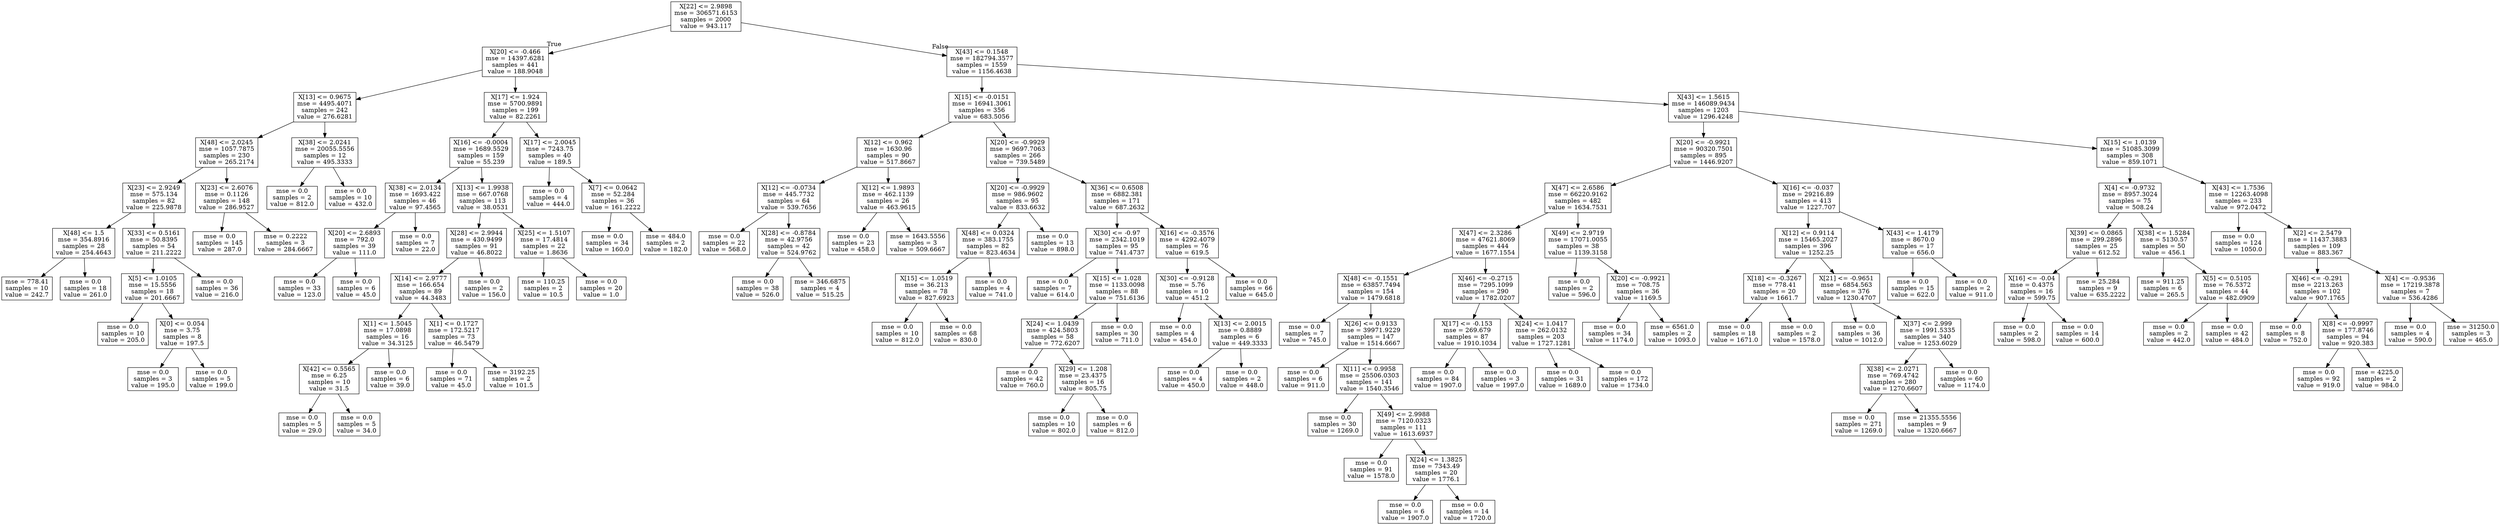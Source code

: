 digraph Tree {
node [shape=box] ;
0 [label="X[22] <= 2.9898\nmse = 306571.6153\nsamples = 2000\nvalue = 943.117"] ;
1 [label="X[20] <= -0.466\nmse = 14397.6281\nsamples = 441\nvalue = 188.9048"] ;
0 -> 1 [labeldistance=2.5, labelangle=45, headlabel="True"] ;
2 [label="X[13] <= 0.9675\nmse = 4495.4071\nsamples = 242\nvalue = 276.6281"] ;
1 -> 2 ;
3 [label="X[48] <= 2.0245\nmse = 1057.7875\nsamples = 230\nvalue = 265.2174"] ;
2 -> 3 ;
4 [label="X[23] <= 2.9249\nmse = 575.134\nsamples = 82\nvalue = 225.9878"] ;
3 -> 4 ;
5 [label="X[48] <= 1.5\nmse = 354.8916\nsamples = 28\nvalue = 254.4643"] ;
4 -> 5 ;
6 [label="mse = 778.41\nsamples = 10\nvalue = 242.7"] ;
5 -> 6 ;
7 [label="mse = 0.0\nsamples = 18\nvalue = 261.0"] ;
5 -> 7 ;
8 [label="X[33] <= 0.5161\nmse = 50.8395\nsamples = 54\nvalue = 211.2222"] ;
4 -> 8 ;
9 [label="X[5] <= 1.0105\nmse = 15.5556\nsamples = 18\nvalue = 201.6667"] ;
8 -> 9 ;
10 [label="mse = 0.0\nsamples = 10\nvalue = 205.0"] ;
9 -> 10 ;
11 [label="X[0] <= 0.054\nmse = 3.75\nsamples = 8\nvalue = 197.5"] ;
9 -> 11 ;
12 [label="mse = 0.0\nsamples = 3\nvalue = 195.0"] ;
11 -> 12 ;
13 [label="mse = 0.0\nsamples = 5\nvalue = 199.0"] ;
11 -> 13 ;
14 [label="mse = 0.0\nsamples = 36\nvalue = 216.0"] ;
8 -> 14 ;
15 [label="X[23] <= 2.6076\nmse = 0.1126\nsamples = 148\nvalue = 286.9527"] ;
3 -> 15 ;
16 [label="mse = 0.0\nsamples = 145\nvalue = 287.0"] ;
15 -> 16 ;
17 [label="mse = 0.2222\nsamples = 3\nvalue = 284.6667"] ;
15 -> 17 ;
18 [label="X[38] <= 2.0241\nmse = 20055.5556\nsamples = 12\nvalue = 495.3333"] ;
2 -> 18 ;
19 [label="mse = 0.0\nsamples = 2\nvalue = 812.0"] ;
18 -> 19 ;
20 [label="mse = 0.0\nsamples = 10\nvalue = 432.0"] ;
18 -> 20 ;
21 [label="X[17] <= 1.924\nmse = 5700.9891\nsamples = 199\nvalue = 82.2261"] ;
1 -> 21 ;
22 [label="X[16] <= -0.0004\nmse = 1689.5529\nsamples = 159\nvalue = 55.239"] ;
21 -> 22 ;
23 [label="X[38] <= 2.0134\nmse = 1693.422\nsamples = 46\nvalue = 97.4565"] ;
22 -> 23 ;
24 [label="X[20] <= 2.6893\nmse = 792.0\nsamples = 39\nvalue = 111.0"] ;
23 -> 24 ;
25 [label="mse = 0.0\nsamples = 33\nvalue = 123.0"] ;
24 -> 25 ;
26 [label="mse = 0.0\nsamples = 6\nvalue = 45.0"] ;
24 -> 26 ;
27 [label="mse = 0.0\nsamples = 7\nvalue = 22.0"] ;
23 -> 27 ;
28 [label="X[13] <= 1.9938\nmse = 667.0768\nsamples = 113\nvalue = 38.0531"] ;
22 -> 28 ;
29 [label="X[28] <= 2.9944\nmse = 430.9499\nsamples = 91\nvalue = 46.8022"] ;
28 -> 29 ;
30 [label="X[14] <= 2.9777\nmse = 166.654\nsamples = 89\nvalue = 44.3483"] ;
29 -> 30 ;
31 [label="X[1] <= 1.5045\nmse = 17.0898\nsamples = 16\nvalue = 34.3125"] ;
30 -> 31 ;
32 [label="X[42] <= 0.5565\nmse = 6.25\nsamples = 10\nvalue = 31.5"] ;
31 -> 32 ;
33 [label="mse = 0.0\nsamples = 5\nvalue = 29.0"] ;
32 -> 33 ;
34 [label="mse = 0.0\nsamples = 5\nvalue = 34.0"] ;
32 -> 34 ;
35 [label="mse = 0.0\nsamples = 6\nvalue = 39.0"] ;
31 -> 35 ;
36 [label="X[1] <= 0.1727\nmse = 172.5217\nsamples = 73\nvalue = 46.5479"] ;
30 -> 36 ;
37 [label="mse = 0.0\nsamples = 71\nvalue = 45.0"] ;
36 -> 37 ;
38 [label="mse = 3192.25\nsamples = 2\nvalue = 101.5"] ;
36 -> 38 ;
39 [label="mse = 0.0\nsamples = 2\nvalue = 156.0"] ;
29 -> 39 ;
40 [label="X[25] <= 1.5107\nmse = 17.4814\nsamples = 22\nvalue = 1.8636"] ;
28 -> 40 ;
41 [label="mse = 110.25\nsamples = 2\nvalue = 10.5"] ;
40 -> 41 ;
42 [label="mse = 0.0\nsamples = 20\nvalue = 1.0"] ;
40 -> 42 ;
43 [label="X[17] <= 2.0045\nmse = 7243.75\nsamples = 40\nvalue = 189.5"] ;
21 -> 43 ;
44 [label="mse = 0.0\nsamples = 4\nvalue = 444.0"] ;
43 -> 44 ;
45 [label="X[7] <= 0.0642\nmse = 52.284\nsamples = 36\nvalue = 161.2222"] ;
43 -> 45 ;
46 [label="mse = 0.0\nsamples = 34\nvalue = 160.0"] ;
45 -> 46 ;
47 [label="mse = 484.0\nsamples = 2\nvalue = 182.0"] ;
45 -> 47 ;
48 [label="X[43] <= 0.1548\nmse = 182794.3577\nsamples = 1559\nvalue = 1156.4638"] ;
0 -> 48 [labeldistance=2.5, labelangle=-45, headlabel="False"] ;
49 [label="X[15] <= -0.0151\nmse = 16941.3061\nsamples = 356\nvalue = 683.5056"] ;
48 -> 49 ;
50 [label="X[12] <= 0.962\nmse = 1630.96\nsamples = 90\nvalue = 517.8667"] ;
49 -> 50 ;
51 [label="X[12] <= -0.0734\nmse = 445.7732\nsamples = 64\nvalue = 539.7656"] ;
50 -> 51 ;
52 [label="mse = 0.0\nsamples = 22\nvalue = 568.0"] ;
51 -> 52 ;
53 [label="X[28] <= -0.8784\nmse = 42.9756\nsamples = 42\nvalue = 524.9762"] ;
51 -> 53 ;
54 [label="mse = 0.0\nsamples = 38\nvalue = 526.0"] ;
53 -> 54 ;
55 [label="mse = 346.6875\nsamples = 4\nvalue = 515.25"] ;
53 -> 55 ;
56 [label="X[12] <= 1.9893\nmse = 462.1139\nsamples = 26\nvalue = 463.9615"] ;
50 -> 56 ;
57 [label="mse = 0.0\nsamples = 23\nvalue = 458.0"] ;
56 -> 57 ;
58 [label="mse = 1643.5556\nsamples = 3\nvalue = 509.6667"] ;
56 -> 58 ;
59 [label="X[20] <= -0.9929\nmse = 9697.7063\nsamples = 266\nvalue = 739.5489"] ;
49 -> 59 ;
60 [label="X[20] <= -0.9929\nmse = 986.9602\nsamples = 95\nvalue = 833.6632"] ;
59 -> 60 ;
61 [label="X[48] <= 0.0324\nmse = 383.1755\nsamples = 82\nvalue = 823.4634"] ;
60 -> 61 ;
62 [label="X[15] <= 1.0519\nmse = 36.213\nsamples = 78\nvalue = 827.6923"] ;
61 -> 62 ;
63 [label="mse = 0.0\nsamples = 10\nvalue = 812.0"] ;
62 -> 63 ;
64 [label="mse = 0.0\nsamples = 68\nvalue = 830.0"] ;
62 -> 64 ;
65 [label="mse = 0.0\nsamples = 4\nvalue = 741.0"] ;
61 -> 65 ;
66 [label="mse = 0.0\nsamples = 13\nvalue = 898.0"] ;
60 -> 66 ;
67 [label="X[36] <= 0.6508\nmse = 6882.381\nsamples = 171\nvalue = 687.2632"] ;
59 -> 67 ;
68 [label="X[30] <= -0.97\nmse = 2342.1019\nsamples = 95\nvalue = 741.4737"] ;
67 -> 68 ;
69 [label="mse = 0.0\nsamples = 7\nvalue = 614.0"] ;
68 -> 69 ;
70 [label="X[15] <= 1.028\nmse = 1133.0098\nsamples = 88\nvalue = 751.6136"] ;
68 -> 70 ;
71 [label="X[24] <= 1.0439\nmse = 424.5803\nsamples = 58\nvalue = 772.6207"] ;
70 -> 71 ;
72 [label="mse = 0.0\nsamples = 42\nvalue = 760.0"] ;
71 -> 72 ;
73 [label="X[29] <= 1.208\nmse = 23.4375\nsamples = 16\nvalue = 805.75"] ;
71 -> 73 ;
74 [label="mse = 0.0\nsamples = 10\nvalue = 802.0"] ;
73 -> 74 ;
75 [label="mse = 0.0\nsamples = 6\nvalue = 812.0"] ;
73 -> 75 ;
76 [label="mse = 0.0\nsamples = 30\nvalue = 711.0"] ;
70 -> 76 ;
77 [label="X[16] <= -0.3576\nmse = 4292.4079\nsamples = 76\nvalue = 619.5"] ;
67 -> 77 ;
78 [label="X[30] <= -0.9128\nmse = 5.76\nsamples = 10\nvalue = 451.2"] ;
77 -> 78 ;
79 [label="mse = 0.0\nsamples = 4\nvalue = 454.0"] ;
78 -> 79 ;
80 [label="X[13] <= 2.0015\nmse = 0.8889\nsamples = 6\nvalue = 449.3333"] ;
78 -> 80 ;
81 [label="mse = 0.0\nsamples = 4\nvalue = 450.0"] ;
80 -> 81 ;
82 [label="mse = 0.0\nsamples = 2\nvalue = 448.0"] ;
80 -> 82 ;
83 [label="mse = 0.0\nsamples = 66\nvalue = 645.0"] ;
77 -> 83 ;
84 [label="X[43] <= 1.5615\nmse = 146089.9434\nsamples = 1203\nvalue = 1296.4248"] ;
48 -> 84 ;
85 [label="X[20] <= -0.9921\nmse = 90320.7501\nsamples = 895\nvalue = 1446.9207"] ;
84 -> 85 ;
86 [label="X[47] <= 2.6586\nmse = 66220.9162\nsamples = 482\nvalue = 1634.7531"] ;
85 -> 86 ;
87 [label="X[47] <= 2.3286\nmse = 47621.8069\nsamples = 444\nvalue = 1677.1554"] ;
86 -> 87 ;
88 [label="X[48] <= -0.1551\nmse = 63857.7494\nsamples = 154\nvalue = 1479.6818"] ;
87 -> 88 ;
89 [label="mse = 0.0\nsamples = 7\nvalue = 745.0"] ;
88 -> 89 ;
90 [label="X[26] <= 0.9133\nmse = 39971.9229\nsamples = 147\nvalue = 1514.6667"] ;
88 -> 90 ;
91 [label="mse = 0.0\nsamples = 6\nvalue = 911.0"] ;
90 -> 91 ;
92 [label="X[11] <= 0.9958\nmse = 25506.0303\nsamples = 141\nvalue = 1540.3546"] ;
90 -> 92 ;
93 [label="mse = 0.0\nsamples = 30\nvalue = 1269.0"] ;
92 -> 93 ;
94 [label="X[49] <= 2.9988\nmse = 7120.0323\nsamples = 111\nvalue = 1613.6937"] ;
92 -> 94 ;
95 [label="mse = 0.0\nsamples = 91\nvalue = 1578.0"] ;
94 -> 95 ;
96 [label="X[24] <= 1.3825\nmse = 7343.49\nsamples = 20\nvalue = 1776.1"] ;
94 -> 96 ;
97 [label="mse = 0.0\nsamples = 6\nvalue = 1907.0"] ;
96 -> 97 ;
98 [label="mse = 0.0\nsamples = 14\nvalue = 1720.0"] ;
96 -> 98 ;
99 [label="X[46] <= -0.2715\nmse = 7295.1099\nsamples = 290\nvalue = 1782.0207"] ;
87 -> 99 ;
100 [label="X[17] <= -0.153\nmse = 269.679\nsamples = 87\nvalue = 1910.1034"] ;
99 -> 100 ;
101 [label="mse = 0.0\nsamples = 84\nvalue = 1907.0"] ;
100 -> 101 ;
102 [label="mse = 0.0\nsamples = 3\nvalue = 1997.0"] ;
100 -> 102 ;
103 [label="X[24] <= 1.0417\nmse = 262.0132\nsamples = 203\nvalue = 1727.1281"] ;
99 -> 103 ;
104 [label="mse = 0.0\nsamples = 31\nvalue = 1689.0"] ;
103 -> 104 ;
105 [label="mse = 0.0\nsamples = 172\nvalue = 1734.0"] ;
103 -> 105 ;
106 [label="X[49] <= 2.9719\nmse = 17071.0055\nsamples = 38\nvalue = 1139.3158"] ;
86 -> 106 ;
107 [label="mse = 0.0\nsamples = 2\nvalue = 596.0"] ;
106 -> 107 ;
108 [label="X[20] <= -0.9921\nmse = 708.75\nsamples = 36\nvalue = 1169.5"] ;
106 -> 108 ;
109 [label="mse = 0.0\nsamples = 34\nvalue = 1174.0"] ;
108 -> 109 ;
110 [label="mse = 6561.0\nsamples = 2\nvalue = 1093.0"] ;
108 -> 110 ;
111 [label="X[16] <= -0.037\nmse = 29216.89\nsamples = 413\nvalue = 1227.707"] ;
85 -> 111 ;
112 [label="X[12] <= 0.9114\nmse = 15465.2027\nsamples = 396\nvalue = 1252.25"] ;
111 -> 112 ;
113 [label="X[18] <= -0.3267\nmse = 778.41\nsamples = 20\nvalue = 1661.7"] ;
112 -> 113 ;
114 [label="mse = 0.0\nsamples = 18\nvalue = 1671.0"] ;
113 -> 114 ;
115 [label="mse = 0.0\nsamples = 2\nvalue = 1578.0"] ;
113 -> 115 ;
116 [label="X[21] <= -0.9651\nmse = 6854.563\nsamples = 376\nvalue = 1230.4707"] ;
112 -> 116 ;
117 [label="mse = 0.0\nsamples = 36\nvalue = 1012.0"] ;
116 -> 117 ;
118 [label="X[37] <= 2.999\nmse = 1991.5335\nsamples = 340\nvalue = 1253.6029"] ;
116 -> 118 ;
119 [label="X[38] <= 2.0271\nmse = 769.4742\nsamples = 280\nvalue = 1270.6607"] ;
118 -> 119 ;
120 [label="mse = 0.0\nsamples = 271\nvalue = 1269.0"] ;
119 -> 120 ;
121 [label="mse = 21355.5556\nsamples = 9\nvalue = 1320.6667"] ;
119 -> 121 ;
122 [label="mse = 0.0\nsamples = 60\nvalue = 1174.0"] ;
118 -> 122 ;
123 [label="X[43] <= 1.4179\nmse = 8670.0\nsamples = 17\nvalue = 656.0"] ;
111 -> 123 ;
124 [label="mse = 0.0\nsamples = 15\nvalue = 622.0"] ;
123 -> 124 ;
125 [label="mse = 0.0\nsamples = 2\nvalue = 911.0"] ;
123 -> 125 ;
126 [label="X[15] <= 1.0139\nmse = 51085.3099\nsamples = 308\nvalue = 859.1071"] ;
84 -> 126 ;
127 [label="X[4] <= -0.9732\nmse = 8957.3024\nsamples = 75\nvalue = 508.24"] ;
126 -> 127 ;
128 [label="X[39] <= 0.0865\nmse = 299.2896\nsamples = 25\nvalue = 612.52"] ;
127 -> 128 ;
129 [label="X[16] <= -0.04\nmse = 0.4375\nsamples = 16\nvalue = 599.75"] ;
128 -> 129 ;
130 [label="mse = 0.0\nsamples = 2\nvalue = 598.0"] ;
129 -> 130 ;
131 [label="mse = 0.0\nsamples = 14\nvalue = 600.0"] ;
129 -> 131 ;
132 [label="mse = 25.284\nsamples = 9\nvalue = 635.2222"] ;
128 -> 132 ;
133 [label="X[38] <= 1.5284\nmse = 5130.57\nsamples = 50\nvalue = 456.1"] ;
127 -> 133 ;
134 [label="mse = 911.25\nsamples = 6\nvalue = 265.5"] ;
133 -> 134 ;
135 [label="X[5] <= 0.5105\nmse = 76.5372\nsamples = 44\nvalue = 482.0909"] ;
133 -> 135 ;
136 [label="mse = 0.0\nsamples = 2\nvalue = 442.0"] ;
135 -> 136 ;
137 [label="mse = 0.0\nsamples = 42\nvalue = 484.0"] ;
135 -> 137 ;
138 [label="X[43] <= 1.7536\nmse = 12263.4098\nsamples = 233\nvalue = 972.0472"] ;
126 -> 138 ;
139 [label="mse = 0.0\nsamples = 124\nvalue = 1050.0"] ;
138 -> 139 ;
140 [label="X[2] <= 2.5479\nmse = 11437.3883\nsamples = 109\nvalue = 883.367"] ;
138 -> 140 ;
141 [label="X[46] <= -0.291\nmse = 2213.263\nsamples = 102\nvalue = 907.1765"] ;
140 -> 141 ;
142 [label="mse = 0.0\nsamples = 8\nvalue = 752.0"] ;
141 -> 142 ;
143 [label="X[8] <= -0.9997\nmse = 177.8746\nsamples = 94\nvalue = 920.383"] ;
141 -> 143 ;
144 [label="mse = 0.0\nsamples = 92\nvalue = 919.0"] ;
143 -> 144 ;
145 [label="mse = 4225.0\nsamples = 2\nvalue = 984.0"] ;
143 -> 145 ;
146 [label="X[4] <= -0.9536\nmse = 17219.3878\nsamples = 7\nvalue = 536.4286"] ;
140 -> 146 ;
147 [label="mse = 0.0\nsamples = 4\nvalue = 590.0"] ;
146 -> 147 ;
148 [label="mse = 31250.0\nsamples = 3\nvalue = 465.0"] ;
146 -> 148 ;
}